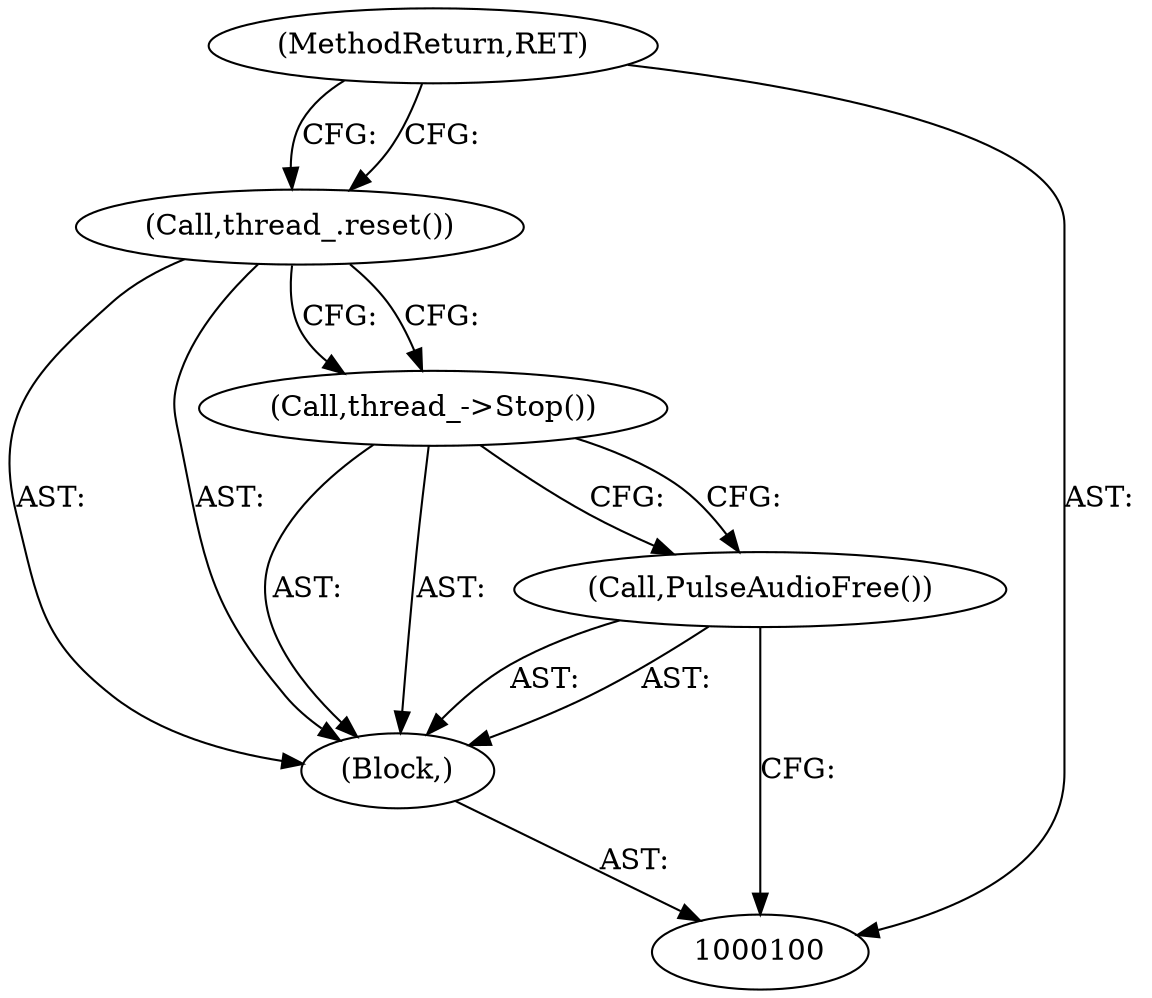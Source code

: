 digraph "1_Chrome_51dfe5e3b332bcea02fb4d4c7493ae841106dd9b_35" {
"1000105" [label="(MethodReturn,RET)"];
"1000101" [label="(Block,)"];
"1000102" [label="(Call,PulseAudioFree())"];
"1000103" [label="(Call,thread_->Stop())"];
"1000104" [label="(Call,thread_.reset())"];
"1000105" -> "1000100"  [label="AST: "];
"1000105" -> "1000104"  [label="CFG: "];
"1000101" -> "1000100"  [label="AST: "];
"1000102" -> "1000101"  [label="AST: "];
"1000103" -> "1000101"  [label="AST: "];
"1000104" -> "1000101"  [label="AST: "];
"1000102" -> "1000101"  [label="AST: "];
"1000102" -> "1000100"  [label="CFG: "];
"1000103" -> "1000102"  [label="CFG: "];
"1000103" -> "1000101"  [label="AST: "];
"1000103" -> "1000102"  [label="CFG: "];
"1000104" -> "1000103"  [label="CFG: "];
"1000104" -> "1000101"  [label="AST: "];
"1000104" -> "1000103"  [label="CFG: "];
"1000105" -> "1000104"  [label="CFG: "];
}
